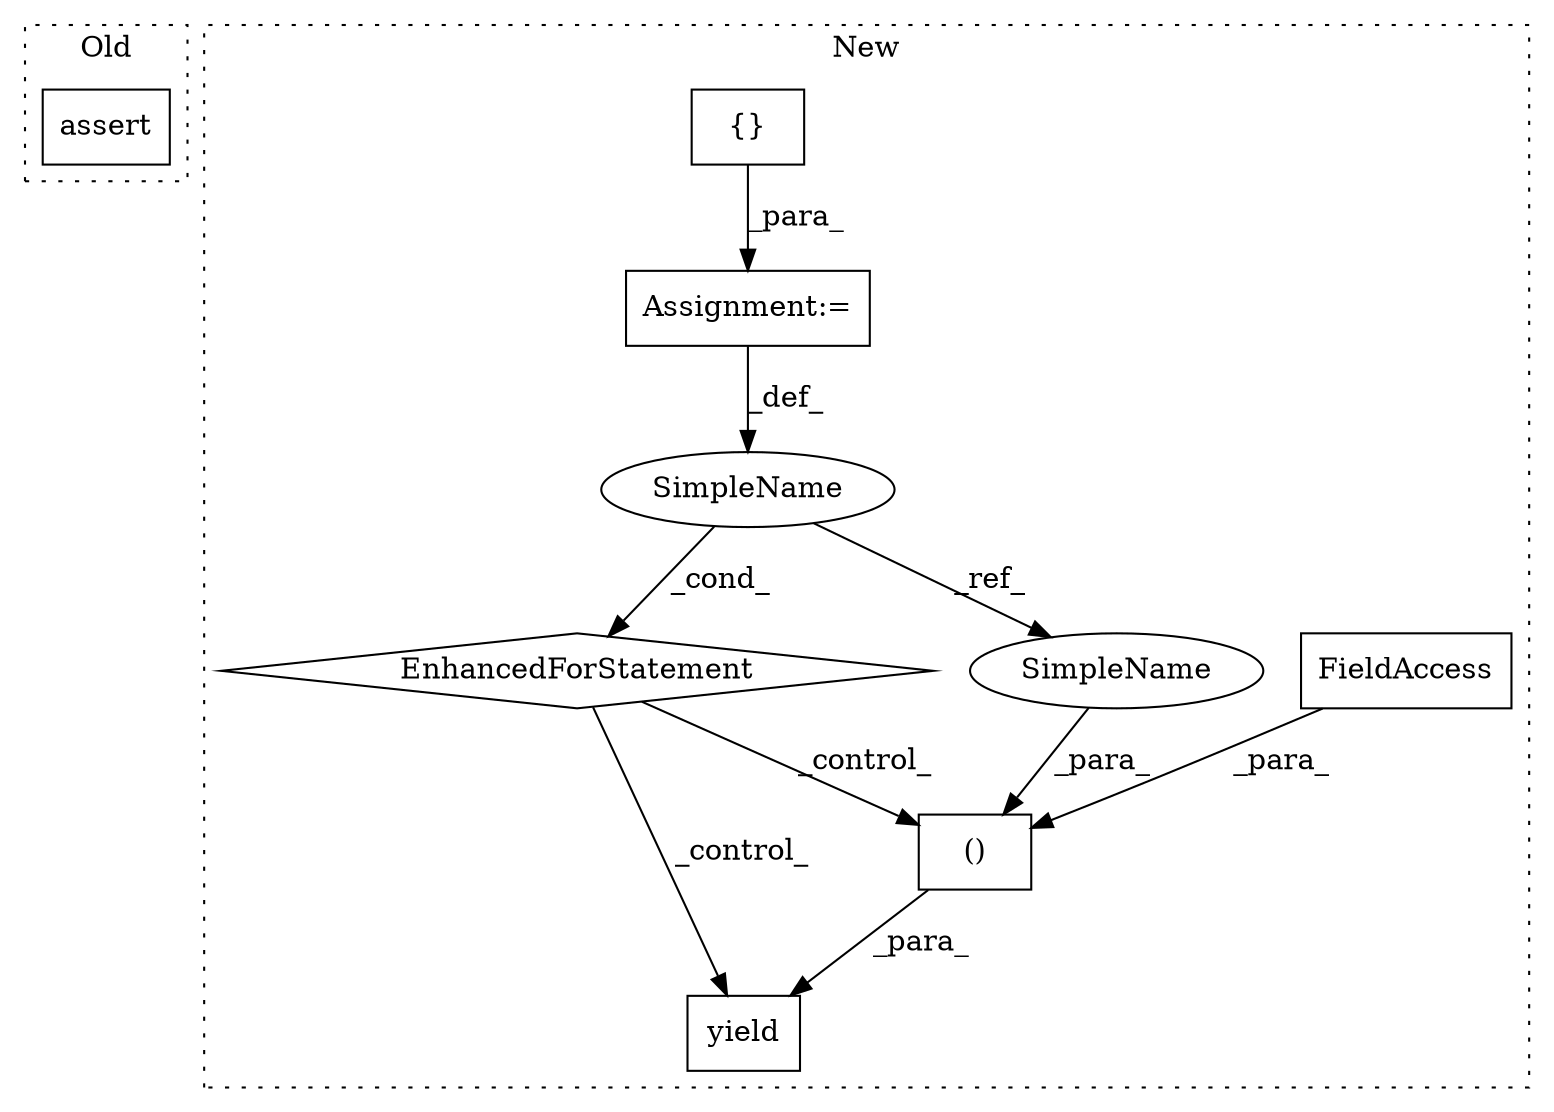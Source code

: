 digraph G {
subgraph cluster0 {
1 [label="assert" a="6" s="2726" l="7" shape="box"];
label = "Old";
style="dotted";
}
subgraph cluster1 {
2 [label="yield" a="112" s="3059" l="14" shape="box"];
3 [label="()" a="106" s="3073" l="82" shape="box"];
4 [label="FieldAccess" a="22" s="3073" l="6" shape="box"];
5 [label="{}" a="4" s="3037,3048" l="1,1" shape="box"];
6 [label="EnhancedForStatement" a="70" s="2956,3049" l="53,2" shape="diamond"];
7 [label="SimpleName" a="42" s="3014" l="11" shape="ellipse"];
8 [label="Assignment:=" a="7" s="2956,3049" l="53,2" shape="box"];
9 [label="SimpleName" a="42" s="3144" l="11" shape="ellipse"];
label = "New";
style="dotted";
}
3 -> 2 [label="_para_"];
4 -> 3 [label="_para_"];
5 -> 8 [label="_para_"];
6 -> 2 [label="_control_"];
6 -> 3 [label="_control_"];
7 -> 6 [label="_cond_"];
7 -> 9 [label="_ref_"];
8 -> 7 [label="_def_"];
9 -> 3 [label="_para_"];
}